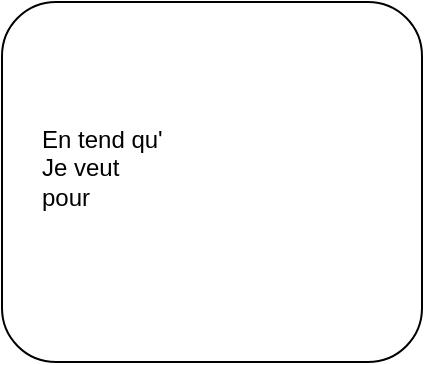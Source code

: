 <mxfile version="21.5.1" type="github">
  <diagram name="Page-1" id="sj1A13hGBqNmOc4zXh2_">
    <mxGraphModel dx="339" dy="906" grid="1" gridSize="10" guides="1" tooltips="1" connect="1" arrows="1" fold="1" page="1" pageScale="1" pageWidth="827" pageHeight="1169" math="0" shadow="0">
      <root>
        <mxCell id="0" />
        <mxCell id="1" parent="0" />
        <mxCell id="EO4pnPSAchLOPsAstI3M-14" value="" style="rounded=1;whiteSpace=wrap;html=1;" vertex="1" parent="1">
          <mxGeometry x="320" y="160" width="210" height="180" as="geometry" />
        </mxCell>
        <mxCell id="EO4pnPSAchLOPsAstI3M-6" value="En tend qu&#39;&#xa;Je veut&#xa;pour&#xa;" style="text;strokeColor=none;fillColor=none;align=left;verticalAlign=middle;spacingLeft=4;spacingRight=4;overflow=hidden;rotatable=0;points=[[0,0.5],[1,0.5]];portConstraint=eastwest;whiteSpace=wrap;html=1;spacing=2;spacingTop=14;spacingBottom=14;imageAspect=1;" vertex="1" parent="1">
          <mxGeometry x="334" y="195" width="160" height="110" as="geometry" />
        </mxCell>
      </root>
    </mxGraphModel>
  </diagram>
</mxfile>
